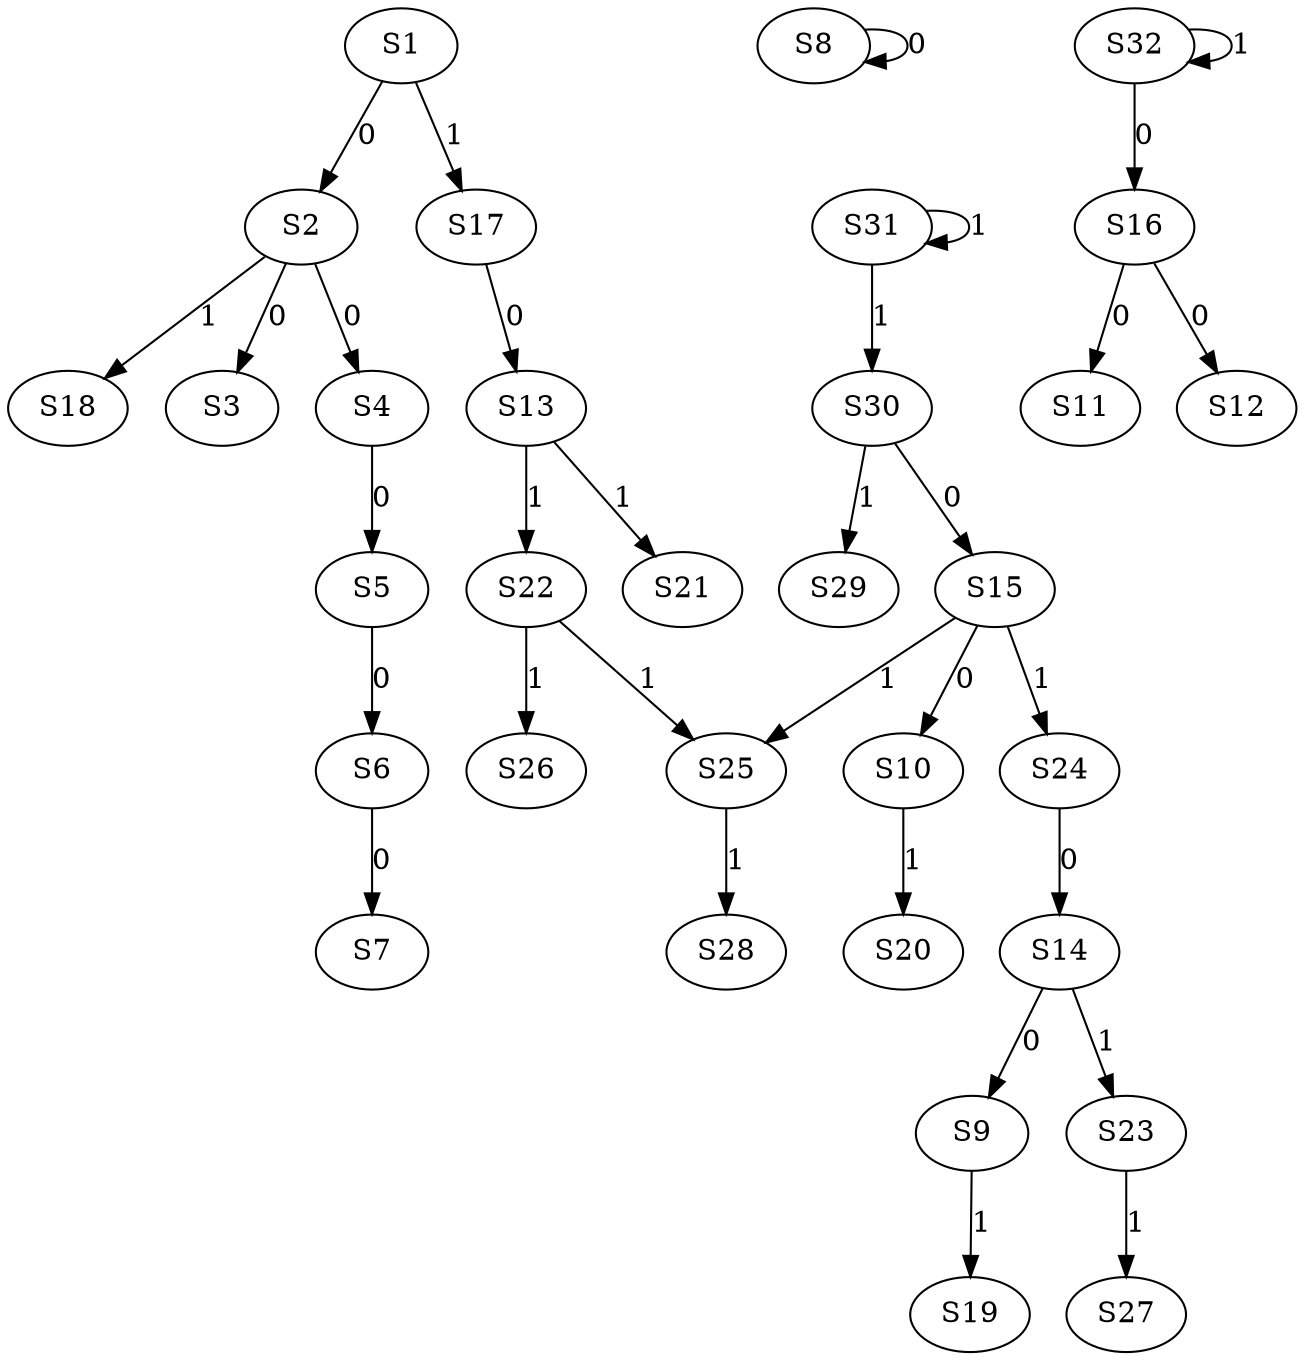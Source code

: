 strict digraph {
	S1 -> S2 [ label = 0 ];
	S2 -> S3 [ label = 0 ];
	S2 -> S4 [ label = 0 ];
	S4 -> S5 [ label = 0 ];
	S5 -> S6 [ label = 0 ];
	S6 -> S7 [ label = 0 ];
	S8 -> S8 [ label = 0 ];
	S14 -> S9 [ label = 0 ];
	S15 -> S10 [ label = 0 ];
	S16 -> S11 [ label = 0 ];
	S16 -> S12 [ label = 0 ];
	S17 -> S13 [ label = 0 ];
	S24 -> S14 [ label = 0 ];
	S30 -> S15 [ label = 0 ];
	S32 -> S16 [ label = 0 ];
	S1 -> S17 [ label = 1 ];
	S2 -> S18 [ label = 1 ];
	S9 -> S19 [ label = 1 ];
	S10 -> S20 [ label = 1 ];
	S13 -> S21 [ label = 1 ];
	S13 -> S22 [ label = 1 ];
	S14 -> S23 [ label = 1 ];
	S15 -> S24 [ label = 1 ];
	S15 -> S25 [ label = 1 ];
	S22 -> S26 [ label = 1 ];
	S23 -> S27 [ label = 1 ];
	S25 -> S28 [ label = 1 ];
	S30 -> S29 [ label = 1 ];
	S31 -> S30 [ label = 1 ];
	S31 -> S31 [ label = 1 ];
	S32 -> S32 [ label = 1 ];
	S22 -> S25 [ label = 1 ];
}